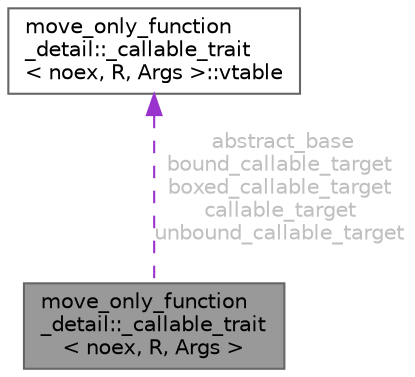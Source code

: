 digraph "move_only_function_detail::_callable_trait&lt; noex, R, Args &gt;"
{
 // LATEX_PDF_SIZE
  bgcolor="transparent";
  edge [fontname=Helvetica,fontsize=10,labelfontname=Helvetica,labelfontsize=10];
  node [fontname=Helvetica,fontsize=10,shape=box,height=0.2,width=0.4];
  Node1 [id="Node000001",label="move_only_function\l_detail::_callable_trait\l\< noex, R, Args \>",height=0.2,width=0.4,color="gray40", fillcolor="grey60", style="filled", fontcolor="black",tooltip=" "];
  Node2 -> Node1 [id="edge1_Node000001_Node000002",dir="back",color="darkorchid3",style="dashed",tooltip=" ",label=" abstract_base\nbound_callable_target\nboxed_callable_target\ncallable_target\nunbound_callable_target",fontcolor="grey" ];
  Node2 [id="Node000002",label="move_only_function\l_detail::_callable_trait\l\< noex, R, Args \>::vtable",height=0.2,width=0.4,color="gray40", fillcolor="white", style="filled",URL="$structmove__only__function__detail_1_1__callable__trait_1_1vtable.html",tooltip=" "];
}
